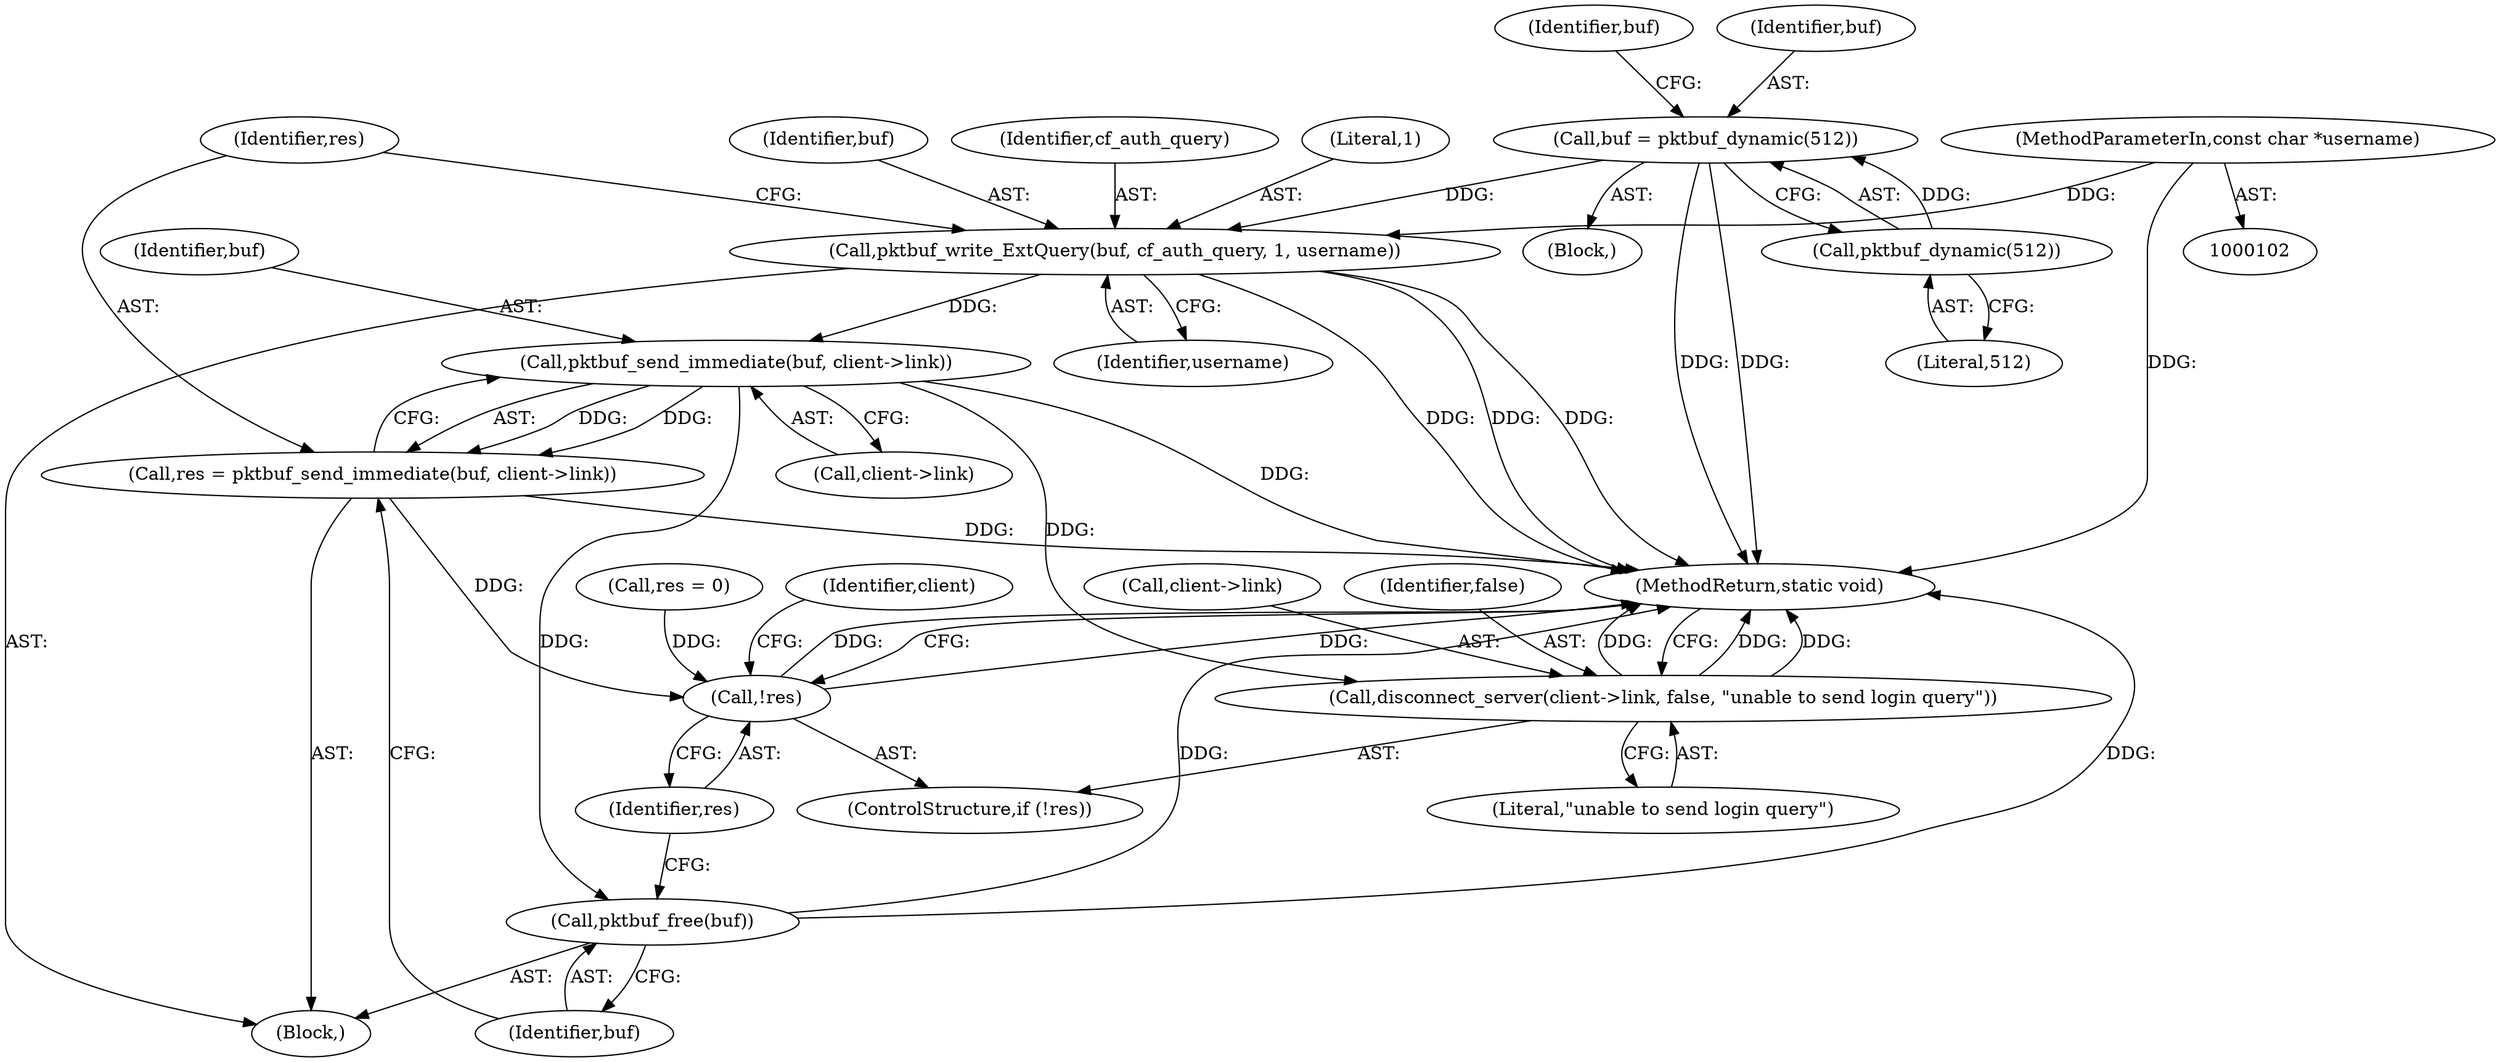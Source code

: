 digraph "0_pgbouncer_7ca3e5279d05fceb1e8a043c6f5b6f58dea3ed38@API" {
"1000186" [label="(Call,pktbuf_send_immediate(buf, client->link))"];
"1000179" [label="(Call,pktbuf_write_ExtQuery(buf, cf_auth_query, 1, username))"];
"1000172" [label="(Call,buf = pktbuf_dynamic(512))"];
"1000174" [label="(Call,pktbuf_dynamic(512))"];
"1000104" [label="(MethodParameterIn,const char *username)"];
"1000184" [label="(Call,res = pktbuf_send_immediate(buf, client->link))"];
"1000194" [label="(Call,!res)"];
"1000191" [label="(Call,pktbuf_free(buf))"];
"1000196" [label="(Call,disconnect_server(client->link, false, \"unable to send login query\"))"];
"1000193" [label="(ControlStructure,if (!res))"];
"1000195" [label="(Identifier,res)"];
"1000104" [label="(MethodParameterIn,const char *username)"];
"1000185" [label="(Identifier,res)"];
"1000187" [label="(Identifier,buf)"];
"1000179" [label="(Call,pktbuf_write_ExtQuery(buf, cf_auth_query, 1, username))"];
"1000172" [label="(Call,buf = pktbuf_dynamic(512))"];
"1000183" [label="(Identifier,username)"];
"1000178" [label="(Block,)"];
"1000201" [label="(Literal,\"unable to send login query\")"];
"1000177" [label="(Identifier,buf)"];
"1000105" [label="(Block,)"];
"1000180" [label="(Identifier,buf)"];
"1000196" [label="(Call,disconnect_server(client->link, false, \"unable to send login query\"))"];
"1000202" [label="(MethodReturn,static void)"];
"1000169" [label="(Call,res = 0)"];
"1000194" [label="(Call,!res)"];
"1000175" [label="(Literal,512)"];
"1000198" [label="(Identifier,client)"];
"1000200" [label="(Identifier,false)"];
"1000174" [label="(Call,pktbuf_dynamic(512))"];
"1000188" [label="(Call,client->link)"];
"1000181" [label="(Identifier,cf_auth_query)"];
"1000197" [label="(Call,client->link)"];
"1000184" [label="(Call,res = pktbuf_send_immediate(buf, client->link))"];
"1000182" [label="(Literal,1)"];
"1000191" [label="(Call,pktbuf_free(buf))"];
"1000186" [label="(Call,pktbuf_send_immediate(buf, client->link))"];
"1000173" [label="(Identifier,buf)"];
"1000192" [label="(Identifier,buf)"];
"1000186" -> "1000184"  [label="AST: "];
"1000186" -> "1000188"  [label="CFG: "];
"1000187" -> "1000186"  [label="AST: "];
"1000188" -> "1000186"  [label="AST: "];
"1000184" -> "1000186"  [label="CFG: "];
"1000186" -> "1000202"  [label="DDG: "];
"1000186" -> "1000184"  [label="DDG: "];
"1000186" -> "1000184"  [label="DDG: "];
"1000179" -> "1000186"  [label="DDG: "];
"1000186" -> "1000191"  [label="DDG: "];
"1000186" -> "1000196"  [label="DDG: "];
"1000179" -> "1000178"  [label="AST: "];
"1000179" -> "1000183"  [label="CFG: "];
"1000180" -> "1000179"  [label="AST: "];
"1000181" -> "1000179"  [label="AST: "];
"1000182" -> "1000179"  [label="AST: "];
"1000183" -> "1000179"  [label="AST: "];
"1000185" -> "1000179"  [label="CFG: "];
"1000179" -> "1000202"  [label="DDG: "];
"1000179" -> "1000202"  [label="DDG: "];
"1000179" -> "1000202"  [label="DDG: "];
"1000172" -> "1000179"  [label="DDG: "];
"1000104" -> "1000179"  [label="DDG: "];
"1000172" -> "1000105"  [label="AST: "];
"1000172" -> "1000174"  [label="CFG: "];
"1000173" -> "1000172"  [label="AST: "];
"1000174" -> "1000172"  [label="AST: "];
"1000177" -> "1000172"  [label="CFG: "];
"1000172" -> "1000202"  [label="DDG: "];
"1000172" -> "1000202"  [label="DDG: "];
"1000174" -> "1000172"  [label="DDG: "];
"1000174" -> "1000175"  [label="CFG: "];
"1000175" -> "1000174"  [label="AST: "];
"1000104" -> "1000102"  [label="AST: "];
"1000104" -> "1000202"  [label="DDG: "];
"1000184" -> "1000178"  [label="AST: "];
"1000185" -> "1000184"  [label="AST: "];
"1000192" -> "1000184"  [label="CFG: "];
"1000184" -> "1000202"  [label="DDG: "];
"1000184" -> "1000194"  [label="DDG: "];
"1000194" -> "1000193"  [label="AST: "];
"1000194" -> "1000195"  [label="CFG: "];
"1000195" -> "1000194"  [label="AST: "];
"1000198" -> "1000194"  [label="CFG: "];
"1000202" -> "1000194"  [label="CFG: "];
"1000194" -> "1000202"  [label="DDG: "];
"1000194" -> "1000202"  [label="DDG: "];
"1000169" -> "1000194"  [label="DDG: "];
"1000191" -> "1000178"  [label="AST: "];
"1000191" -> "1000192"  [label="CFG: "];
"1000192" -> "1000191"  [label="AST: "];
"1000195" -> "1000191"  [label="CFG: "];
"1000191" -> "1000202"  [label="DDG: "];
"1000191" -> "1000202"  [label="DDG: "];
"1000196" -> "1000193"  [label="AST: "];
"1000196" -> "1000201"  [label="CFG: "];
"1000197" -> "1000196"  [label="AST: "];
"1000200" -> "1000196"  [label="AST: "];
"1000201" -> "1000196"  [label="AST: "];
"1000202" -> "1000196"  [label="CFG: "];
"1000196" -> "1000202"  [label="DDG: "];
"1000196" -> "1000202"  [label="DDG: "];
"1000196" -> "1000202"  [label="DDG: "];
}
